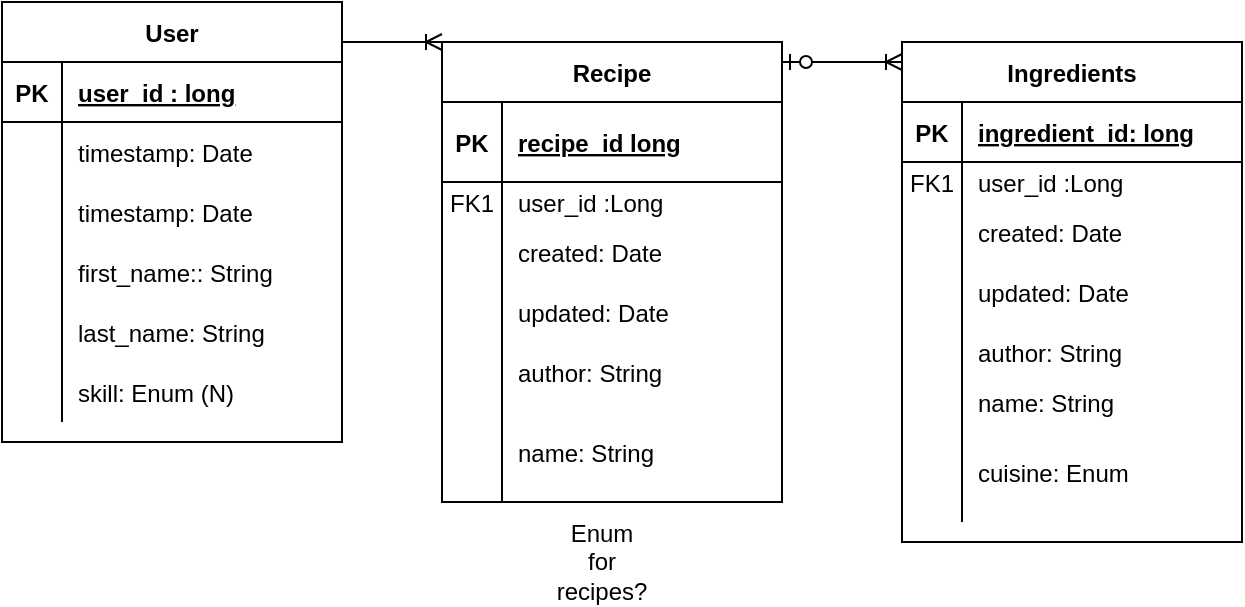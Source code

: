 <mxfile version="14.6.13" type="device"><diagram id="v07Qb_cnXY3ncfn2YtM0" name="Page-1"><mxGraphModel dx="936" dy="540" grid="1" gridSize="10" guides="1" tooltips="1" connect="1" arrows="1" fold="1" page="1" pageScale="1" pageWidth="850" pageHeight="1100" math="0" shadow="0"><root><mxCell id="0"/><mxCell id="1" parent="0"/><mxCell id="2X_DFn_9W0q-Ap07rX6O-1" value="User" style="shape=table;startSize=30;container=1;collapsible=1;childLayout=tableLayout;fixedRows=1;rowLines=0;fontStyle=1;align=center;resizeLast=1;" parent="1" vertex="1"><mxGeometry x="30" y="40" width="170" height="220" as="geometry"/></mxCell><mxCell id="2X_DFn_9W0q-Ap07rX6O-2" value="" style="shape=partialRectangle;collapsible=0;dropTarget=0;pointerEvents=0;fillColor=none;top=0;left=0;bottom=1;right=0;points=[[0,0.5],[1,0.5]];portConstraint=eastwest;" parent="2X_DFn_9W0q-Ap07rX6O-1" vertex="1"><mxGeometry y="30" width="170" height="30" as="geometry"/></mxCell><mxCell id="2X_DFn_9W0q-Ap07rX6O-3" value="PK" style="shape=partialRectangle;connectable=0;fillColor=none;top=0;left=0;bottom=0;right=0;fontStyle=1;overflow=hidden;" parent="2X_DFn_9W0q-Ap07rX6O-2" vertex="1"><mxGeometry width="30" height="30" as="geometry"/></mxCell><mxCell id="2X_DFn_9W0q-Ap07rX6O-4" value="user_id : long" style="shape=partialRectangle;connectable=0;fillColor=none;top=0;left=0;bottom=0;right=0;align=left;spacingLeft=6;fontStyle=5;overflow=hidden;" parent="2X_DFn_9W0q-Ap07rX6O-2" vertex="1"><mxGeometry x="30" width="140" height="30" as="geometry"/></mxCell><mxCell id="2X_DFn_9W0q-Ap07rX6O-5" value="" style="shape=partialRectangle;collapsible=0;dropTarget=0;pointerEvents=0;fillColor=none;top=0;left=0;bottom=0;right=0;points=[[0,0.5],[1,0.5]];portConstraint=eastwest;" parent="2X_DFn_9W0q-Ap07rX6O-1" vertex="1"><mxGeometry y="60" width="170" height="30" as="geometry"/></mxCell><mxCell id="2X_DFn_9W0q-Ap07rX6O-6" value="" style="shape=partialRectangle;connectable=0;fillColor=none;top=0;left=0;bottom=0;right=0;editable=1;overflow=hidden;" parent="2X_DFn_9W0q-Ap07rX6O-5" vertex="1"><mxGeometry width="30" height="30" as="geometry"/></mxCell><mxCell id="2X_DFn_9W0q-Ap07rX6O-7" value="timestamp: Date" style="shape=partialRectangle;connectable=0;fillColor=none;top=0;left=0;bottom=0;right=0;align=left;spacingLeft=6;overflow=hidden;" parent="2X_DFn_9W0q-Ap07rX6O-5" vertex="1"><mxGeometry x="30" width="140" height="30" as="geometry"/></mxCell><mxCell id="2X_DFn_9W0q-Ap07rX6O-19" value="" style="shape=partialRectangle;collapsible=0;dropTarget=0;pointerEvents=0;fillColor=none;top=0;left=0;bottom=0;right=0;points=[[0,0.5],[1,0.5]];portConstraint=eastwest;" parent="2X_DFn_9W0q-Ap07rX6O-1" vertex="1"><mxGeometry y="90" width="170" height="30" as="geometry"/></mxCell><mxCell id="2X_DFn_9W0q-Ap07rX6O-20" value="" style="shape=partialRectangle;connectable=0;fillColor=none;top=0;left=0;bottom=0;right=0;editable=1;overflow=hidden;" parent="2X_DFn_9W0q-Ap07rX6O-19" vertex="1"><mxGeometry width="30" height="30" as="geometry"/></mxCell><mxCell id="2X_DFn_9W0q-Ap07rX6O-21" value="timestamp: Date" style="shape=partialRectangle;connectable=0;fillColor=none;top=0;left=0;bottom=0;right=0;align=left;spacingLeft=6;overflow=hidden;" parent="2X_DFn_9W0q-Ap07rX6O-19" vertex="1"><mxGeometry x="30" width="140" height="30" as="geometry"/></mxCell><mxCell id="2X_DFn_9W0q-Ap07rX6O-8" value="" style="shape=partialRectangle;collapsible=0;dropTarget=0;pointerEvents=0;fillColor=none;top=0;left=0;bottom=0;right=0;points=[[0,0.5],[1,0.5]];portConstraint=eastwest;" parent="2X_DFn_9W0q-Ap07rX6O-1" vertex="1"><mxGeometry y="120" width="170" height="30" as="geometry"/></mxCell><mxCell id="2X_DFn_9W0q-Ap07rX6O-9" value="" style="shape=partialRectangle;connectable=0;fillColor=none;top=0;left=0;bottom=0;right=0;editable=1;overflow=hidden;" parent="2X_DFn_9W0q-Ap07rX6O-8" vertex="1"><mxGeometry width="30" height="30" as="geometry"/></mxCell><mxCell id="2X_DFn_9W0q-Ap07rX6O-10" value="first_name:: String" style="shape=partialRectangle;connectable=0;fillColor=none;top=0;left=0;bottom=0;right=0;align=left;spacingLeft=6;overflow=hidden;" parent="2X_DFn_9W0q-Ap07rX6O-8" vertex="1"><mxGeometry x="30" width="140" height="30" as="geometry"/></mxCell><mxCell id="2X_DFn_9W0q-Ap07rX6O-11" value="" style="shape=partialRectangle;collapsible=0;dropTarget=0;pointerEvents=0;fillColor=none;top=0;left=0;bottom=0;right=0;points=[[0,0.5],[1,0.5]];portConstraint=eastwest;" parent="2X_DFn_9W0q-Ap07rX6O-1" vertex="1"><mxGeometry y="150" width="170" height="30" as="geometry"/></mxCell><mxCell id="2X_DFn_9W0q-Ap07rX6O-12" value="" style="shape=partialRectangle;connectable=0;fillColor=none;top=0;left=0;bottom=0;right=0;editable=1;overflow=hidden;" parent="2X_DFn_9W0q-Ap07rX6O-11" vertex="1"><mxGeometry width="30" height="30" as="geometry"/></mxCell><mxCell id="2X_DFn_9W0q-Ap07rX6O-13" value="last_name: String" style="shape=partialRectangle;connectable=0;fillColor=none;top=0;left=0;bottom=0;right=0;align=left;spacingLeft=6;overflow=hidden;" parent="2X_DFn_9W0q-Ap07rX6O-11" vertex="1"><mxGeometry x="30" width="140" height="30" as="geometry"/></mxCell><mxCell id="2X_DFn_9W0q-Ap07rX6O-16" value="" style="shape=partialRectangle;collapsible=0;dropTarget=0;pointerEvents=0;fillColor=none;top=0;left=0;bottom=0;right=0;points=[[0,0.5],[1,0.5]];portConstraint=eastwest;" parent="2X_DFn_9W0q-Ap07rX6O-1" vertex="1"><mxGeometry y="180" width="170" height="30" as="geometry"/></mxCell><mxCell id="2X_DFn_9W0q-Ap07rX6O-17" value="" style="shape=partialRectangle;connectable=0;fillColor=none;top=0;left=0;bottom=0;right=0;editable=1;overflow=hidden;" parent="2X_DFn_9W0q-Ap07rX6O-16" vertex="1"><mxGeometry width="30" height="30" as="geometry"/></mxCell><mxCell id="2X_DFn_9W0q-Ap07rX6O-18" value="skill: Enum (N)" style="shape=partialRectangle;connectable=0;fillColor=none;top=0;left=0;bottom=0;right=0;align=left;spacingLeft=6;overflow=hidden;" parent="2X_DFn_9W0q-Ap07rX6O-16" vertex="1"><mxGeometry x="30" width="140" height="30" as="geometry"/></mxCell><mxCell id="yd1Jq0Wtmh3wxdEh1nXj-1" value="Ingredients" style="shape=table;startSize=30;container=1;collapsible=1;childLayout=tableLayout;fixedRows=1;rowLines=0;fontStyle=1;align=center;resizeLast=1;" vertex="1" parent="1"><mxGeometry x="480" y="60" width="170" height="250" as="geometry"/></mxCell><mxCell id="yd1Jq0Wtmh3wxdEh1nXj-2" value="" style="shape=partialRectangle;collapsible=0;dropTarget=0;pointerEvents=0;fillColor=none;top=0;left=0;bottom=1;right=0;points=[[0,0.5],[1,0.5]];portConstraint=eastwest;" vertex="1" parent="yd1Jq0Wtmh3wxdEh1nXj-1"><mxGeometry y="30" width="170" height="30" as="geometry"/></mxCell><mxCell id="yd1Jq0Wtmh3wxdEh1nXj-3" value="PK" style="shape=partialRectangle;connectable=0;fillColor=none;top=0;left=0;bottom=0;right=0;fontStyle=1;overflow=hidden;" vertex="1" parent="yd1Jq0Wtmh3wxdEh1nXj-2"><mxGeometry width="30" height="30" as="geometry"/></mxCell><mxCell id="yd1Jq0Wtmh3wxdEh1nXj-4" value="ingredient_id: long" style="shape=partialRectangle;connectable=0;fillColor=none;top=0;left=0;bottom=0;right=0;align=left;spacingLeft=6;fontStyle=5;overflow=hidden;" vertex="1" parent="yd1Jq0Wtmh3wxdEh1nXj-2"><mxGeometry x="30" width="140" height="30" as="geometry"/></mxCell><mxCell id="yd1Jq0Wtmh3wxdEh1nXj-5" value="" style="shape=partialRectangle;collapsible=0;dropTarget=0;pointerEvents=0;fillColor=none;top=0;left=0;bottom=0;right=0;points=[[0,0.5],[1,0.5]];portConstraint=eastwest;" vertex="1" parent="yd1Jq0Wtmh3wxdEh1nXj-1"><mxGeometry y="60" width="170" height="20" as="geometry"/></mxCell><mxCell id="yd1Jq0Wtmh3wxdEh1nXj-6" value="FK1" style="shape=partialRectangle;connectable=0;fillColor=none;top=0;left=0;bottom=0;right=0;editable=1;overflow=hidden;" vertex="1" parent="yd1Jq0Wtmh3wxdEh1nXj-5"><mxGeometry width="30" height="20" as="geometry"/></mxCell><mxCell id="yd1Jq0Wtmh3wxdEh1nXj-7" value="user_id :Long" style="shape=partialRectangle;connectable=0;fillColor=none;top=0;left=0;bottom=0;right=0;align=left;spacingLeft=6;overflow=hidden;" vertex="1" parent="yd1Jq0Wtmh3wxdEh1nXj-5"><mxGeometry x="30" width="140" height="20" as="geometry"/></mxCell><mxCell id="yd1Jq0Wtmh3wxdEh1nXj-8" value="" style="shape=partialRectangle;collapsible=0;dropTarget=0;pointerEvents=0;fillColor=none;top=0;left=0;bottom=0;right=0;points=[[0,0.5],[1,0.5]];portConstraint=eastwest;" vertex="1" parent="yd1Jq0Wtmh3wxdEh1nXj-1"><mxGeometry y="80" width="170" height="30" as="geometry"/></mxCell><mxCell id="yd1Jq0Wtmh3wxdEh1nXj-9" value="" style="shape=partialRectangle;connectable=0;fillColor=none;top=0;left=0;bottom=0;right=0;editable=1;overflow=hidden;" vertex="1" parent="yd1Jq0Wtmh3wxdEh1nXj-8"><mxGeometry width="30" height="30" as="geometry"/></mxCell><mxCell id="yd1Jq0Wtmh3wxdEh1nXj-10" value="created: Date" style="shape=partialRectangle;connectable=0;fillColor=none;top=0;left=0;bottom=0;right=0;align=left;spacingLeft=6;overflow=hidden;" vertex="1" parent="yd1Jq0Wtmh3wxdEh1nXj-8"><mxGeometry x="30" width="140" height="30" as="geometry"/></mxCell><mxCell id="yd1Jq0Wtmh3wxdEh1nXj-11" value="" style="shape=partialRectangle;collapsible=0;dropTarget=0;pointerEvents=0;fillColor=none;top=0;left=0;bottom=0;right=0;points=[[0,0.5],[1,0.5]];portConstraint=eastwest;" vertex="1" parent="yd1Jq0Wtmh3wxdEh1nXj-1"><mxGeometry y="110" width="170" height="30" as="geometry"/></mxCell><mxCell id="yd1Jq0Wtmh3wxdEh1nXj-12" value="" style="shape=partialRectangle;connectable=0;fillColor=none;top=0;left=0;bottom=0;right=0;editable=1;overflow=hidden;" vertex="1" parent="yd1Jq0Wtmh3wxdEh1nXj-11"><mxGeometry width="30" height="30" as="geometry"/></mxCell><mxCell id="yd1Jq0Wtmh3wxdEh1nXj-13" value="updated: Date" style="shape=partialRectangle;connectable=0;fillColor=none;top=0;left=0;bottom=0;right=0;align=left;spacingLeft=6;overflow=hidden;" vertex="1" parent="yd1Jq0Wtmh3wxdEh1nXj-11"><mxGeometry x="30" width="140" height="30" as="geometry"/></mxCell><mxCell id="yd1Jq0Wtmh3wxdEh1nXj-14" value="" style="shape=partialRectangle;collapsible=0;dropTarget=0;pointerEvents=0;fillColor=none;top=0;left=0;bottom=0;right=0;points=[[0,0.5],[1,0.5]];portConstraint=eastwest;" vertex="1" parent="yd1Jq0Wtmh3wxdEh1nXj-1"><mxGeometry y="140" width="170" height="30" as="geometry"/></mxCell><mxCell id="yd1Jq0Wtmh3wxdEh1nXj-15" value="" style="shape=partialRectangle;connectable=0;fillColor=none;top=0;left=0;bottom=0;right=0;editable=1;overflow=hidden;" vertex="1" parent="yd1Jq0Wtmh3wxdEh1nXj-14"><mxGeometry width="30" height="30" as="geometry"/></mxCell><mxCell id="yd1Jq0Wtmh3wxdEh1nXj-16" value="author: String" style="shape=partialRectangle;connectable=0;fillColor=none;top=0;left=0;bottom=0;right=0;align=left;spacingLeft=6;overflow=hidden;" vertex="1" parent="yd1Jq0Wtmh3wxdEh1nXj-14"><mxGeometry x="30" width="140" height="30" as="geometry"/></mxCell><mxCell id="yd1Jq0Wtmh3wxdEh1nXj-17" value="" style="shape=partialRectangle;collapsible=0;dropTarget=0;pointerEvents=0;fillColor=none;top=0;left=0;bottom=0;right=0;points=[[0,0.5],[1,0.5]];portConstraint=eastwest;" vertex="1" parent="yd1Jq0Wtmh3wxdEh1nXj-1"><mxGeometry y="170" width="170" height="20" as="geometry"/></mxCell><mxCell id="yd1Jq0Wtmh3wxdEh1nXj-18" value="" style="shape=partialRectangle;connectable=0;fillColor=none;top=0;left=0;bottom=0;right=0;editable=1;overflow=hidden;" vertex="1" parent="yd1Jq0Wtmh3wxdEh1nXj-17"><mxGeometry width="30" height="20" as="geometry"/></mxCell><mxCell id="yd1Jq0Wtmh3wxdEh1nXj-19" value="name: String" style="shape=partialRectangle;connectable=0;fillColor=none;top=0;left=0;bottom=0;right=0;align=left;spacingLeft=6;overflow=hidden;" vertex="1" parent="yd1Jq0Wtmh3wxdEh1nXj-17"><mxGeometry x="30" width="140" height="20" as="geometry"/></mxCell><mxCell id="yd1Jq0Wtmh3wxdEh1nXj-20" value="" style="shape=partialRectangle;collapsible=0;dropTarget=0;pointerEvents=0;fillColor=none;top=0;left=0;bottom=0;right=0;points=[[0,0.5],[1,0.5]];portConstraint=eastwest;" vertex="1" parent="yd1Jq0Wtmh3wxdEh1nXj-1"><mxGeometry y="190" width="170" height="50" as="geometry"/></mxCell><mxCell id="yd1Jq0Wtmh3wxdEh1nXj-21" value="" style="shape=partialRectangle;connectable=0;fillColor=none;top=0;left=0;bottom=0;right=0;editable=1;overflow=hidden;" vertex="1" parent="yd1Jq0Wtmh3wxdEh1nXj-20"><mxGeometry width="30" height="50" as="geometry"/></mxCell><mxCell id="yd1Jq0Wtmh3wxdEh1nXj-22" value="cuisine: Enum" style="shape=partialRectangle;connectable=0;fillColor=none;top=0;left=0;bottom=0;right=0;align=left;spacingLeft=6;overflow=hidden;" vertex="1" parent="yd1Jq0Wtmh3wxdEh1nXj-20"><mxGeometry x="30" width="140" height="50" as="geometry"/></mxCell><mxCell id="yd1Jq0Wtmh3wxdEh1nXj-23" value="" style="edgeStyle=entityRelationEdgeStyle;fontSize=12;html=1;endArrow=ERoneToMany;" edge="1" parent="1"><mxGeometry width="100" height="100" relative="1" as="geometry"><mxPoint x="200" y="60" as="sourcePoint"/><mxPoint x="250" y="60" as="targetPoint"/></mxGeometry></mxCell><mxCell id="yd1Jq0Wtmh3wxdEh1nXj-27" value="" style="edgeStyle=entityRelationEdgeStyle;fontSize=12;html=1;endArrow=ERoneToMany;startArrow=ERzeroToOne;" edge="1" parent="1"><mxGeometry width="100" height="100" relative="1" as="geometry"><mxPoint x="420" y="70" as="sourcePoint"/><mxPoint x="480" y="70" as="targetPoint"/></mxGeometry></mxCell><mxCell id="yd1Jq0Wtmh3wxdEh1nXj-28" value="Recipe" style="shape=table;startSize=30;container=1;collapsible=1;childLayout=tableLayout;fixedRows=1;rowLines=0;fontStyle=1;align=center;resizeLast=1;" vertex="1" parent="1"><mxGeometry x="250" y="60" width="170" height="230" as="geometry"/></mxCell><mxCell id="yd1Jq0Wtmh3wxdEh1nXj-29" value="" style="shape=partialRectangle;collapsible=0;dropTarget=0;pointerEvents=0;fillColor=none;top=0;left=0;bottom=1;right=0;points=[[0,0.5],[1,0.5]];portConstraint=eastwest;" vertex="1" parent="yd1Jq0Wtmh3wxdEh1nXj-28"><mxGeometry y="30" width="170" height="40" as="geometry"/></mxCell><mxCell id="yd1Jq0Wtmh3wxdEh1nXj-30" value="PK" style="shape=partialRectangle;connectable=0;fillColor=none;top=0;left=0;bottom=0;right=0;fontStyle=1;overflow=hidden;" vertex="1" parent="yd1Jq0Wtmh3wxdEh1nXj-29"><mxGeometry width="30" height="40" as="geometry"/></mxCell><mxCell id="yd1Jq0Wtmh3wxdEh1nXj-31" value="recipe_id long" style="shape=partialRectangle;connectable=0;fillColor=none;top=0;left=0;bottom=0;right=0;align=left;spacingLeft=6;fontStyle=5;overflow=hidden;" vertex="1" parent="yd1Jq0Wtmh3wxdEh1nXj-29"><mxGeometry x="30" width="140" height="40" as="geometry"/></mxCell><mxCell id="yd1Jq0Wtmh3wxdEh1nXj-32" value="" style="shape=partialRectangle;collapsible=0;dropTarget=0;pointerEvents=0;fillColor=none;top=0;left=0;bottom=0;right=0;points=[[0,0.5],[1,0.5]];portConstraint=eastwest;" vertex="1" parent="yd1Jq0Wtmh3wxdEh1nXj-28"><mxGeometry y="70" width="170" height="20" as="geometry"/></mxCell><mxCell id="yd1Jq0Wtmh3wxdEh1nXj-33" value="FK1" style="shape=partialRectangle;connectable=0;fillColor=none;top=0;left=0;bottom=0;right=0;editable=1;overflow=hidden;" vertex="1" parent="yd1Jq0Wtmh3wxdEh1nXj-32"><mxGeometry width="30" height="20" as="geometry"/></mxCell><mxCell id="yd1Jq0Wtmh3wxdEh1nXj-34" value="user_id :Long" style="shape=partialRectangle;connectable=0;fillColor=none;top=0;left=0;bottom=0;right=0;align=left;spacingLeft=6;overflow=hidden;" vertex="1" parent="yd1Jq0Wtmh3wxdEh1nXj-32"><mxGeometry x="30" width="140" height="20" as="geometry"/></mxCell><mxCell id="yd1Jq0Wtmh3wxdEh1nXj-35" value="" style="shape=partialRectangle;collapsible=0;dropTarget=0;pointerEvents=0;fillColor=none;top=0;left=0;bottom=0;right=0;points=[[0,0.5],[1,0.5]];portConstraint=eastwest;" vertex="1" parent="yd1Jq0Wtmh3wxdEh1nXj-28"><mxGeometry y="90" width="170" height="30" as="geometry"/></mxCell><mxCell id="yd1Jq0Wtmh3wxdEh1nXj-36" value="" style="shape=partialRectangle;connectable=0;fillColor=none;top=0;left=0;bottom=0;right=0;editable=1;overflow=hidden;" vertex="1" parent="yd1Jq0Wtmh3wxdEh1nXj-35"><mxGeometry width="30" height="30" as="geometry"/></mxCell><mxCell id="yd1Jq0Wtmh3wxdEh1nXj-37" value="created: Date" style="shape=partialRectangle;connectable=0;fillColor=none;top=0;left=0;bottom=0;right=0;align=left;spacingLeft=6;overflow=hidden;" vertex="1" parent="yd1Jq0Wtmh3wxdEh1nXj-35"><mxGeometry x="30" width="140" height="30" as="geometry"/></mxCell><mxCell id="yd1Jq0Wtmh3wxdEh1nXj-38" value="" style="shape=partialRectangle;collapsible=0;dropTarget=0;pointerEvents=0;fillColor=none;top=0;left=0;bottom=0;right=0;points=[[0,0.5],[1,0.5]];portConstraint=eastwest;" vertex="1" parent="yd1Jq0Wtmh3wxdEh1nXj-28"><mxGeometry y="120" width="170" height="30" as="geometry"/></mxCell><mxCell id="yd1Jq0Wtmh3wxdEh1nXj-39" value="" style="shape=partialRectangle;connectable=0;fillColor=none;top=0;left=0;bottom=0;right=0;editable=1;overflow=hidden;" vertex="1" parent="yd1Jq0Wtmh3wxdEh1nXj-38"><mxGeometry width="30" height="30" as="geometry"/></mxCell><mxCell id="yd1Jq0Wtmh3wxdEh1nXj-40" value="updated: Date" style="shape=partialRectangle;connectable=0;fillColor=none;top=0;left=0;bottom=0;right=0;align=left;spacingLeft=6;overflow=hidden;" vertex="1" parent="yd1Jq0Wtmh3wxdEh1nXj-38"><mxGeometry x="30" width="140" height="30" as="geometry"/></mxCell><mxCell id="yd1Jq0Wtmh3wxdEh1nXj-41" value="" style="shape=partialRectangle;collapsible=0;dropTarget=0;pointerEvents=0;fillColor=none;top=0;left=0;bottom=0;right=0;points=[[0,0.5],[1,0.5]];portConstraint=eastwest;" vertex="1" parent="yd1Jq0Wtmh3wxdEh1nXj-28"><mxGeometry y="150" width="170" height="30" as="geometry"/></mxCell><mxCell id="yd1Jq0Wtmh3wxdEh1nXj-42" value="" style="shape=partialRectangle;connectable=0;fillColor=none;top=0;left=0;bottom=0;right=0;editable=1;overflow=hidden;" vertex="1" parent="yd1Jq0Wtmh3wxdEh1nXj-41"><mxGeometry width="30" height="30" as="geometry"/></mxCell><mxCell id="yd1Jq0Wtmh3wxdEh1nXj-43" value="author: String" style="shape=partialRectangle;connectable=0;fillColor=none;top=0;left=0;bottom=0;right=0;align=left;spacingLeft=6;overflow=hidden;" vertex="1" parent="yd1Jq0Wtmh3wxdEh1nXj-41"><mxGeometry x="30" width="140" height="30" as="geometry"/></mxCell><mxCell id="yd1Jq0Wtmh3wxdEh1nXj-44" value="" style="shape=partialRectangle;collapsible=0;dropTarget=0;pointerEvents=0;fillColor=none;top=0;left=0;bottom=0;right=0;points=[[0,0.5],[1,0.5]];portConstraint=eastwest;" vertex="1" parent="yd1Jq0Wtmh3wxdEh1nXj-28"><mxGeometry y="180" width="170" height="50" as="geometry"/></mxCell><mxCell id="yd1Jq0Wtmh3wxdEh1nXj-45" value="" style="shape=partialRectangle;connectable=0;fillColor=none;top=0;left=0;bottom=0;right=0;editable=1;overflow=hidden;" vertex="1" parent="yd1Jq0Wtmh3wxdEh1nXj-44"><mxGeometry width="30" height="50" as="geometry"/></mxCell><mxCell id="yd1Jq0Wtmh3wxdEh1nXj-46" value="name: String" style="shape=partialRectangle;connectable=0;fillColor=none;top=0;left=0;bottom=0;right=0;align=left;spacingLeft=6;overflow=hidden;" vertex="1" parent="yd1Jq0Wtmh3wxdEh1nXj-44"><mxGeometry x="30" width="140" height="50" as="geometry"/></mxCell><mxCell id="yd1Jq0Wtmh3wxdEh1nXj-50" value="Enum for recipes?" style="text;html=1;strokeColor=none;fillColor=none;align=center;verticalAlign=middle;whiteSpace=wrap;rounded=0;" vertex="1" parent="1"><mxGeometry x="310" y="310" width="40" height="20" as="geometry"/></mxCell></root></mxGraphModel></diagram></mxfile>